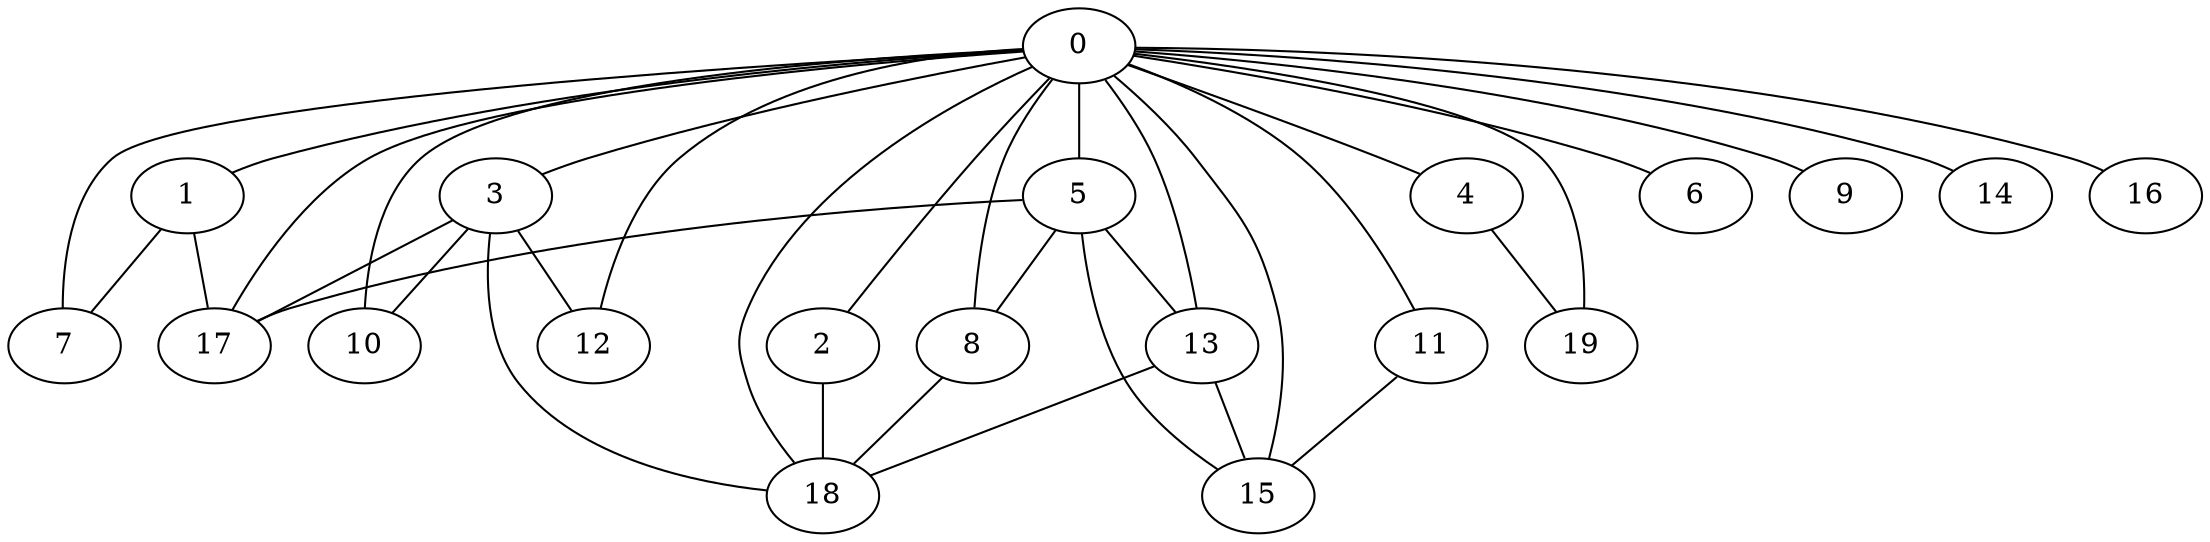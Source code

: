 
graph graphname {
    0 -- 1
0 -- 2
0 -- 3
0 -- 4
0 -- 5
0 -- 6
0 -- 7
0 -- 8
0 -- 9
0 -- 10
0 -- 11
0 -- 12
0 -- 13
0 -- 14
0 -- 15
0 -- 16
0 -- 17
0 -- 18
0 -- 19
1 -- 17
1 -- 7
2 -- 18
3 -- 12
3 -- 10
3 -- 18
3 -- 17
4 -- 19
5 -- 17
5 -- 13
5 -- 15
5 -- 8
8 -- 18
11 -- 15
13 -- 15
13 -- 18

}
